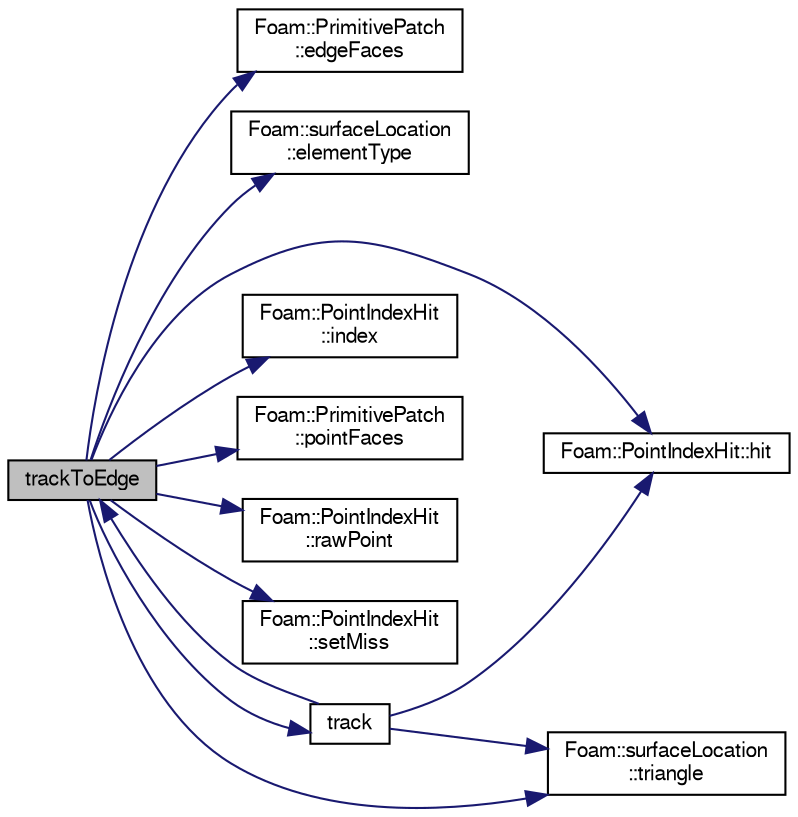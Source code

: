 digraph "trackToEdge"
{
  bgcolor="transparent";
  edge [fontname="FreeSans",fontsize="10",labelfontname="FreeSans",labelfontsize="10"];
  node [fontname="FreeSans",fontsize="10",shape=record];
  rankdir="LR";
  Node4672 [label="trackToEdge",height=0.2,width=0.4,color="black", fillcolor="grey75", style="filled", fontcolor="black"];
  Node4672 -> Node4673 [color="midnightblue",fontsize="10",style="solid",fontname="FreeSans"];
  Node4673 [label="Foam::PrimitivePatch\l::edgeFaces",height=0.2,width=0.4,color="black",URL="$a27538.html#ad38ecd2902727a890ebd437731c271c8",tooltip="Return edge-face addressing. "];
  Node4672 -> Node4674 [color="midnightblue",fontsize="10",style="solid",fontname="FreeSans"];
  Node4674 [label="Foam::surfaceLocation\l::elementType",height=0.2,width=0.4,color="black",URL="$a25518.html#a330a534b855e6ab71363eefb6c455014"];
  Node4672 -> Node4675 [color="midnightblue",fontsize="10",style="solid",fontname="FreeSans"];
  Node4675 [label="Foam::PointIndexHit::hit",height=0.2,width=0.4,color="black",URL="$a27566.html#aee8dc30bf27cefe419b15f96e594c155",tooltip="Is there a hit. "];
  Node4672 -> Node4676 [color="midnightblue",fontsize="10",style="solid",fontname="FreeSans"];
  Node4676 [label="Foam::PointIndexHit\l::index",height=0.2,width=0.4,color="black",URL="$a27566.html#a4a438520bb14406481732edc13c119c7",tooltip="Return index. "];
  Node4672 -> Node4677 [color="midnightblue",fontsize="10",style="solid",fontname="FreeSans"];
  Node4677 [label="Foam::PrimitivePatch\l::pointFaces",height=0.2,width=0.4,color="black",URL="$a27538.html#acc347dd5dd3557af888ac3dd86d90d22",tooltip="Return point-face addressing. "];
  Node4672 -> Node4678 [color="midnightblue",fontsize="10",style="solid",fontname="FreeSans"];
  Node4678 [label="Foam::PointIndexHit\l::rawPoint",height=0.2,width=0.4,color="black",URL="$a27566.html#a479a270e3db1518fd61b8a756455786b",tooltip="Return point with no checking. "];
  Node4672 -> Node4679 [color="midnightblue",fontsize="10",style="solid",fontname="FreeSans"];
  Node4679 [label="Foam::PointIndexHit\l::setMiss",height=0.2,width=0.4,color="black",URL="$a27566.html#a1e37efa237c2d65dc84234313a6f84c5"];
  Node4672 -> Node4680 [color="midnightblue",fontsize="10",style="solid",fontname="FreeSans"];
  Node4680 [label="track",height=0.2,width=0.4,color="black",URL="$a25538.html#af4b1f3e416f4fde67a1e6843a4e1c19e",tooltip="Track from edge to edge across surface. Uses trackToEdge. "];
  Node4680 -> Node4672 [color="midnightblue",fontsize="10",style="solid",fontname="FreeSans"];
  Node4680 -> Node4675 [color="midnightblue",fontsize="10",style="solid",fontname="FreeSans"];
  Node4680 -> Node4681 [color="midnightblue",fontsize="10",style="solid",fontname="FreeSans"];
  Node4681 [label="Foam::surfaceLocation\l::triangle",height=0.2,width=0.4,color="black",URL="$a25518.html#ad3f539631dea41eb6c70c82dd4178abb"];
  Node4672 -> Node4681 [color="midnightblue",fontsize="10",style="solid",fontname="FreeSans"];
}
